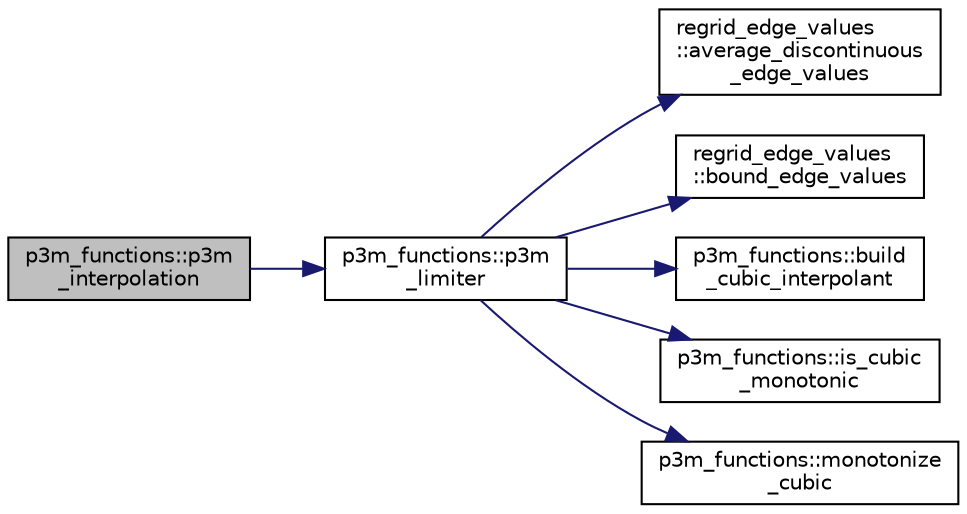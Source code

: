 digraph "p3m_functions::p3m_interpolation"
{
 // INTERACTIVE_SVG=YES
 // LATEX_PDF_SIZE
  edge [fontname="Helvetica",fontsize="10",labelfontname="Helvetica",labelfontsize="10"];
  node [fontname="Helvetica",fontsize="10",shape=record];
  rankdir="LR";
  Node1 [label="p3m_functions::p3m\l_interpolation",height=0.2,width=0.4,color="black", fillcolor="grey75", style="filled", fontcolor="black",tooltip="Set up a piecewise cubic interpolation from cell averages and estimated edge slopes and values."];
  Node1 -> Node2 [color="midnightblue",fontsize="10",style="solid",fontname="Helvetica"];
  Node2 [label="p3m_functions::p3m\l_limiter",height=0.2,width=0.4,color="black", fillcolor="white", style="filled",URL="$namespacep3m__functions.html#ab31ae8429b3676f925ae61510d7f047a",tooltip="Adust a piecewise cubic reconstruction with a limiter that adjusts the edge values and slopes."];
  Node2 -> Node3 [color="midnightblue",fontsize="10",style="solid",fontname="Helvetica"];
  Node3 [label="regrid_edge_values\l::average_discontinuous\l_edge_values",height=0.2,width=0.4,color="black", fillcolor="white", style="filled",URL="$namespaceregrid__edge__values.html#ad43eb7fa3a284e2b33068f47232521ca",tooltip="Replace discontinuous collocated edge values with their average."];
  Node2 -> Node4 [color="midnightblue",fontsize="10",style="solid",fontname="Helvetica"];
  Node4 [label="regrid_edge_values\l::bound_edge_values",height=0.2,width=0.4,color="black", fillcolor="white", style="filled",URL="$namespaceregrid__edge__values.html#aa3c7ea104f554d508b69efd860fc6b10",tooltip="Bound edge values by neighboring cell averages."];
  Node2 -> Node5 [color="midnightblue",fontsize="10",style="solid",fontname="Helvetica"];
  Node5 [label="p3m_functions::build\l_cubic_interpolant",height=0.2,width=0.4,color="black", fillcolor="white", style="filled",URL="$namespacep3m__functions.html#af4668b1791bbeae193f0f301cf101f6b",tooltip="Build cubic interpolant in cell k."];
  Node2 -> Node6 [color="midnightblue",fontsize="10",style="solid",fontname="Helvetica"];
  Node6 [label="p3m_functions::is_cubic\l_monotonic",height=0.2,width=0.4,color="black", fillcolor="white", style="filled",URL="$namespacep3m__functions.html#a2eaa8b32f092bbbb0e2cfcd78b0e700f",tooltip="Check whether the cubic reconstruction in cell k is monotonic."];
  Node2 -> Node7 [color="midnightblue",fontsize="10",style="solid",fontname="Helvetica"];
  Node7 [label="p3m_functions::monotonize\l_cubic",height=0.2,width=0.4,color="black", fillcolor="white", style="filled",URL="$namespacep3m__functions.html#adb96651fe725f11e90dec2b8509989b0",tooltip="Monotonize a cubic curve by modifying the edge slopes."];
}
